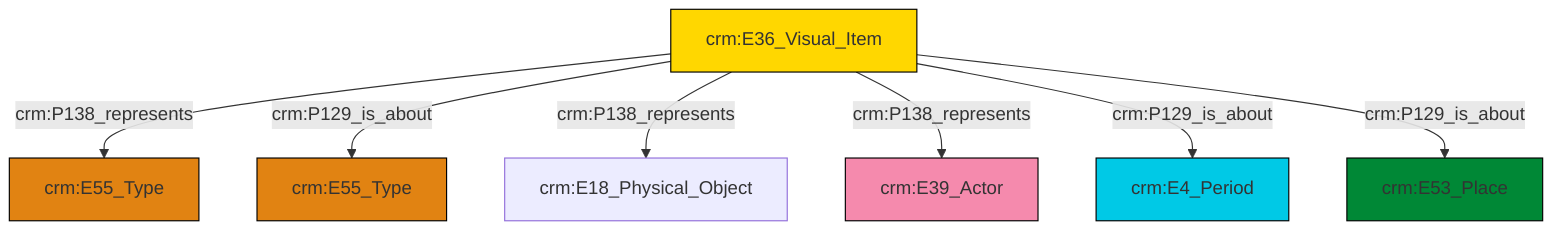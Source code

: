 graph TD
classDef Literal fill:#f2f2f2,stroke:#000000;
classDef CRM_Entity fill:#FFFFFF,stroke:#000000;
classDef Temporal_Entity fill:#00C9E6, stroke:#000000;
classDef Type fill:#E18312, stroke:#000000;
classDef Time-Span fill:#2C9C91, stroke:#000000;
classDef Appellation fill:#FFEB7F, stroke:#000000;
classDef Place fill:#008836, stroke:#000000;
classDef Persistent_Item fill:#B266B2, stroke:#000000;
classDef Conceptual_Object fill:#FFD700, stroke:#000000;
classDef Physical_Thing fill:#D2B48C, stroke:#000000;
classDef Actor fill:#f58aad, stroke:#000000;
classDef PC_Classes fill:#4ce600, stroke:#000000;
classDef Multi fill:#cccccc,stroke:#000000;

0["crm:E36_Visual_Item"]:::Conceptual_Object -->|crm:P138_represents| 4["crm:E55_Type"]:::Type
0["crm:E36_Visual_Item"]:::Conceptual_Object -->|crm:P129_is_about| 7["crm:E55_Type"]:::Type
0["crm:E36_Visual_Item"]:::Conceptual_Object -->|crm:P138_represents| 11["crm:E18_Physical_Object"]:::Default
0["crm:E36_Visual_Item"]:::Conceptual_Object -->|crm:P138_represents| 2["crm:E39_Actor"]:::Actor
0["crm:E36_Visual_Item"]:::Conceptual_Object -->|crm:P129_is_about| 5["crm:E4_Period"]:::Temporal_Entity
0["crm:E36_Visual_Item"]:::Conceptual_Object -->|crm:P129_is_about| 8["crm:E53_Place"]:::Place